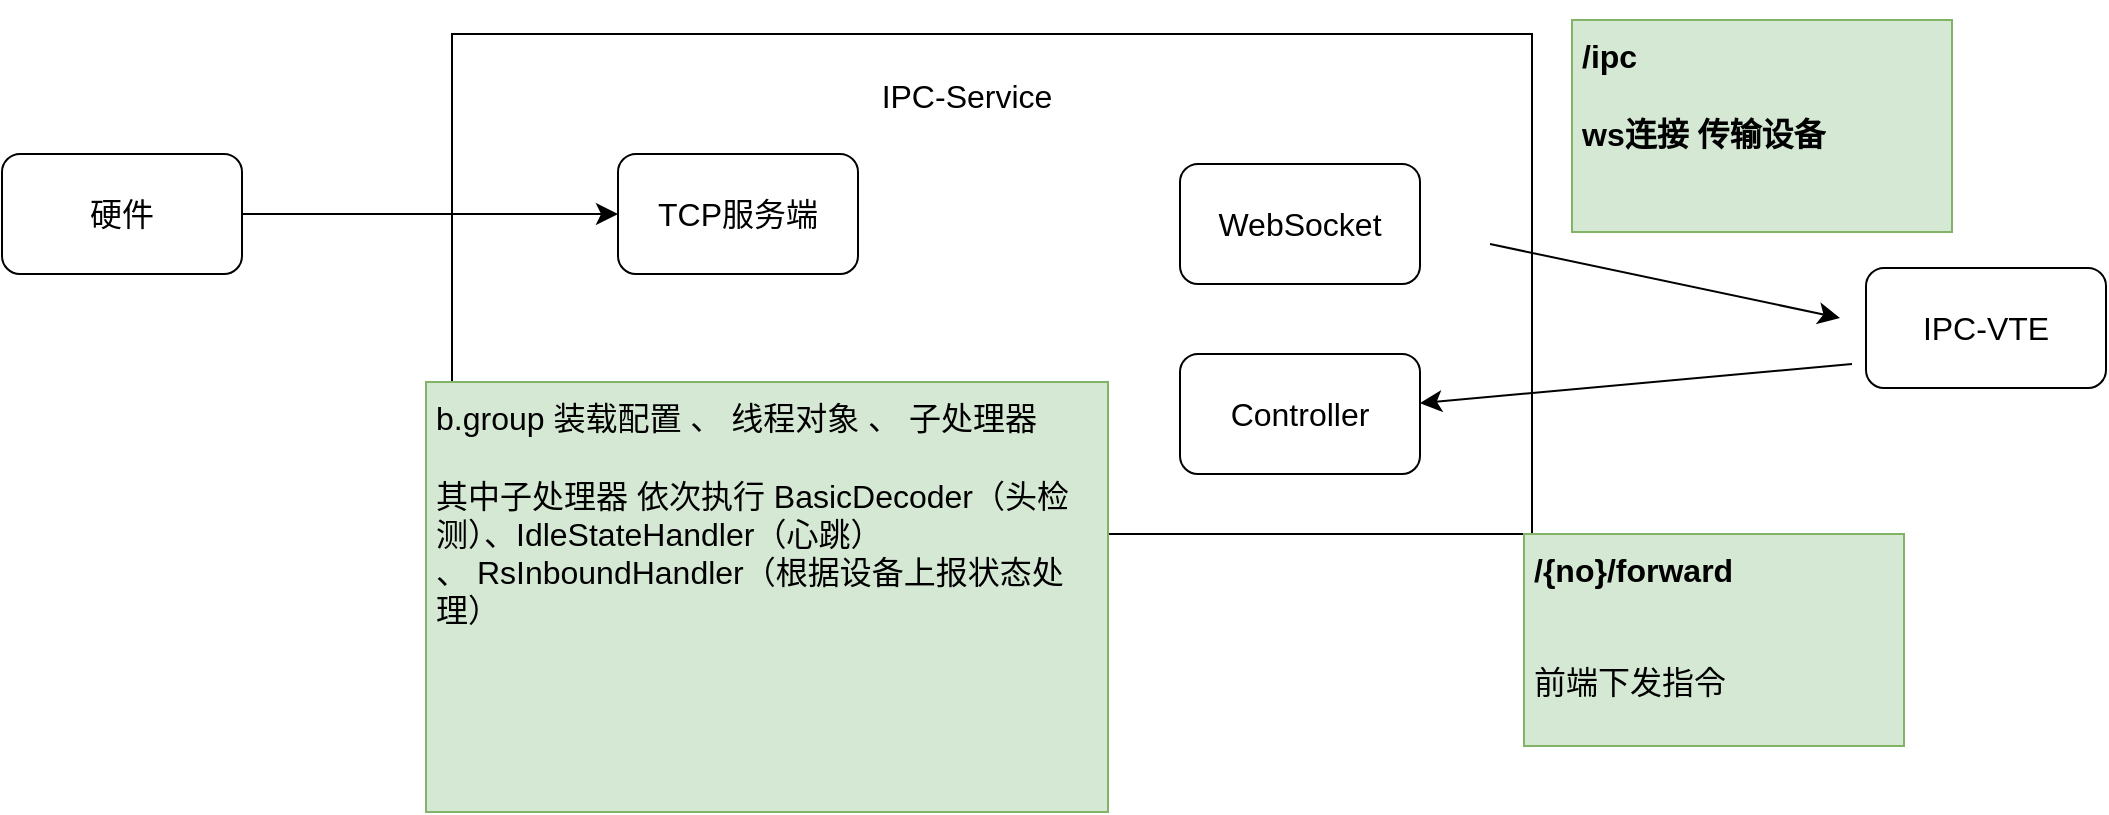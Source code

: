 <mxfile version="22.1.9" type="github">
  <diagram name="第 1 页" id="xdEy2CYYcoy9b3GZOTB9">
    <mxGraphModel dx="1727" dy="797" grid="0" gridSize="10" guides="1" tooltips="1" connect="1" arrows="1" fold="1" page="0" pageScale="1" pageWidth="827" pageHeight="1169" math="0" shadow="0">
      <root>
        <mxCell id="0" />
        <mxCell id="1" parent="0" />
        <mxCell id="oOGOKA3ZSwM24uWcCO-e-2" value="" style="rounded=0;whiteSpace=wrap;html=1;fontSize=16;" vertex="1" parent="1">
          <mxGeometry x="-188" y="99" width="540" height="250" as="geometry" />
        </mxCell>
        <mxCell id="oOGOKA3ZSwM24uWcCO-e-1" value="TCP服务端" style="rounded=1;whiteSpace=wrap;html=1;fontSize=16;" vertex="1" parent="1">
          <mxGeometry x="-105" y="159" width="120" height="60" as="geometry" />
        </mxCell>
        <mxCell id="oOGOKA3ZSwM24uWcCO-e-3" value="IPC-Service" style="text;html=1;strokeColor=none;fillColor=none;align=center;verticalAlign=middle;whiteSpace=wrap;rounded=0;fontSize=16;" vertex="1" parent="1">
          <mxGeometry x="-8" y="115" width="155" height="30" as="geometry" />
        </mxCell>
        <mxCell id="oOGOKA3ZSwM24uWcCO-e-4" value="WebSocket" style="rounded=1;whiteSpace=wrap;html=1;fontSize=16;" vertex="1" parent="1">
          <mxGeometry x="176" y="164" width="120" height="60" as="geometry" />
        </mxCell>
        <mxCell id="oOGOKA3ZSwM24uWcCO-e-6" value="IPC-VTE" style="rounded=1;whiteSpace=wrap;html=1;fontSize=16;" vertex="1" parent="1">
          <mxGeometry x="519" y="216" width="120" height="60" as="geometry" />
        </mxCell>
        <mxCell id="oOGOKA3ZSwM24uWcCO-e-7" value="" style="endArrow=classic;html=1;rounded=0;fontSize=12;startSize=8;endSize=8;edgeStyle=none;curved=1;" edge="1" parent="1">
          <mxGeometry width="50" height="50" relative="1" as="geometry">
            <mxPoint x="331" y="204" as="sourcePoint" />
            <mxPoint x="506" y="241" as="targetPoint" />
          </mxGeometry>
        </mxCell>
        <mxCell id="oOGOKA3ZSwM24uWcCO-e-9" value="硬件" style="rounded=1;whiteSpace=wrap;html=1;fontSize=16;" vertex="1" parent="1">
          <mxGeometry x="-413" y="159" width="120" height="60" as="geometry" />
        </mxCell>
        <mxCell id="oOGOKA3ZSwM24uWcCO-e-10" value="" style="endArrow=classic;html=1;rounded=0;fontSize=12;startSize=8;endSize=8;edgeStyle=none;curved=1;entryX=0;entryY=0.5;entryDx=0;entryDy=0;exitX=1;exitY=0.5;exitDx=0;exitDy=0;" edge="1" parent="1" source="oOGOKA3ZSwM24uWcCO-e-9" target="oOGOKA3ZSwM24uWcCO-e-1">
          <mxGeometry width="50" height="50" relative="1" as="geometry">
            <mxPoint x="-307" y="250" as="sourcePoint" />
            <mxPoint x="-138" y="248" as="targetPoint" />
          </mxGeometry>
        </mxCell>
        <mxCell id="oOGOKA3ZSwM24uWcCO-e-11" value="&lt;b&gt;&lt;br&gt;/{no}/forward&lt;/b&gt;&lt;h1&gt;&lt;span style=&quot;font-size: 16px; font-weight: 400;&quot;&gt;前端下发指令&lt;/span&gt;&lt;/h1&gt;" style="text;html=1;strokeColor=#82b366;fillColor=#d5e8d4;spacing=5;spacingTop=-20;whiteSpace=wrap;overflow=hidden;rounded=0;fontSize=16;" vertex="1" parent="1">
          <mxGeometry x="348" y="349" width="190" height="106" as="geometry" />
        </mxCell>
        <mxCell id="oOGOKA3ZSwM24uWcCO-e-12" value="Controller" style="rounded=1;whiteSpace=wrap;html=1;fontSize=16;" vertex="1" parent="1">
          <mxGeometry x="176" y="259" width="120" height="60" as="geometry" />
        </mxCell>
        <mxCell id="oOGOKA3ZSwM24uWcCO-e-13" value="" style="endArrow=classic;html=1;rounded=0;fontSize=12;startSize=8;endSize=8;edgeStyle=none;curved=1;" edge="1" parent="1" target="oOGOKA3ZSwM24uWcCO-e-12">
          <mxGeometry width="50" height="50" relative="1" as="geometry">
            <mxPoint x="512" y="264" as="sourcePoint" />
            <mxPoint x="500" y="297" as="targetPoint" />
          </mxGeometry>
        </mxCell>
        <mxCell id="oOGOKA3ZSwM24uWcCO-e-14" value="&lt;b&gt;&lt;br&gt;/ipc&lt;br&gt;&lt;br&gt;ws连接 传输设备&lt;br&gt;&lt;/b&gt;" style="text;html=1;strokeColor=#82b366;fillColor=#d5e8d4;spacing=5;spacingTop=-20;whiteSpace=wrap;overflow=hidden;rounded=0;fontSize=16;" vertex="1" parent="1">
          <mxGeometry x="372" y="92" width="190" height="106" as="geometry" />
        </mxCell>
        <mxCell id="oOGOKA3ZSwM24uWcCO-e-15" value="&lt;br&gt;b.group 装载配置 、 线程对象 、 子处理器&lt;br&gt;&lt;br&gt;其中子处理器 依次执行&amp;nbsp;BasicDecoder（头检测）、IdleStateHandler（心跳） 、&amp;nbsp;RsInboundHandler（根据设备上报状态处理）&lt;br&gt;&lt;br&gt;" style="text;html=1;strokeColor=#82b366;fillColor=#d5e8d4;spacing=5;spacingTop=-20;whiteSpace=wrap;overflow=hidden;rounded=0;fontSize=16;" vertex="1" parent="1">
          <mxGeometry x="-201" y="273" width="341" height="215" as="geometry" />
        </mxCell>
      </root>
    </mxGraphModel>
  </diagram>
</mxfile>
